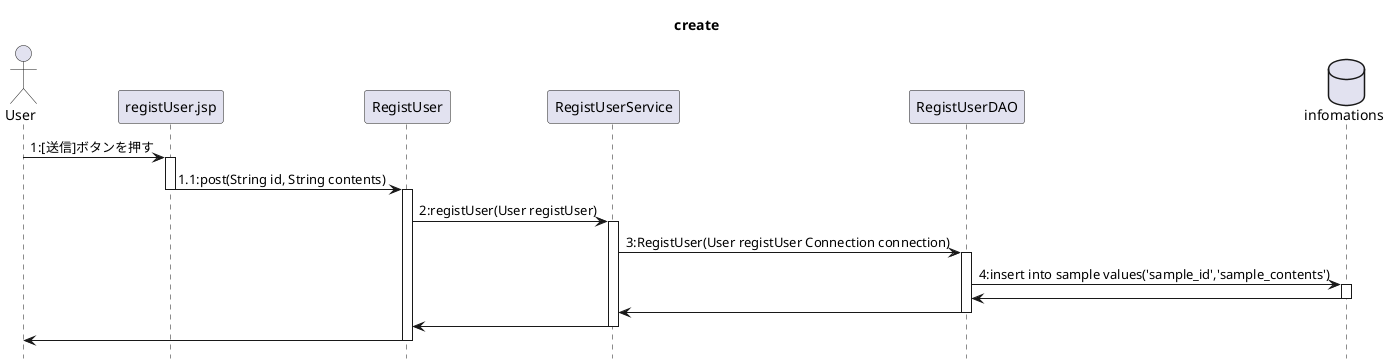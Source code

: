 @startuml  sequence_diagram

title create
hide footbox
'これで囲むとコメントをかけます'

'登場するオブジェクトを宣言 as でpuファイル上の略称を設定'
actor User as user
participant registUser.jsp as registUser
participant RegistUser as controller
participant RegistUserService as service
participant RegistUserDAO as dao
database infomations as informations

'やじるしを記述'
user -> registUser : 1:[送信]ボタンを押す
'矢印の先端から四角をactivateで生成'
activate registUser

'矢印を発生'
registUser -> controller : 1.1:post(String id, String contents) 
'矢印の根本=四角の終了をdeactivateで記述'
deactivate registUser
activate controller


controller -> service : 2:registUser(User registUser)
activate service

'メソッド名はCamelCaseで基本書きます'
service -> dao : 3:RegistUser(User registUser Connection connection)
activate dao

dao -> informations : 4:insert into sample values('sample_id','sample_contents')

activate informations
informations -> dao
deactivate informations
'戻りの場合はdeactivateが根本側になるのに注意'
dao -> service : 
deactivate dao

service -> controller : 
deactivate service

controller -> user :
deactivate controller

@enduml
Footer
© 2022 GitHub, Inc.
Footer navigation